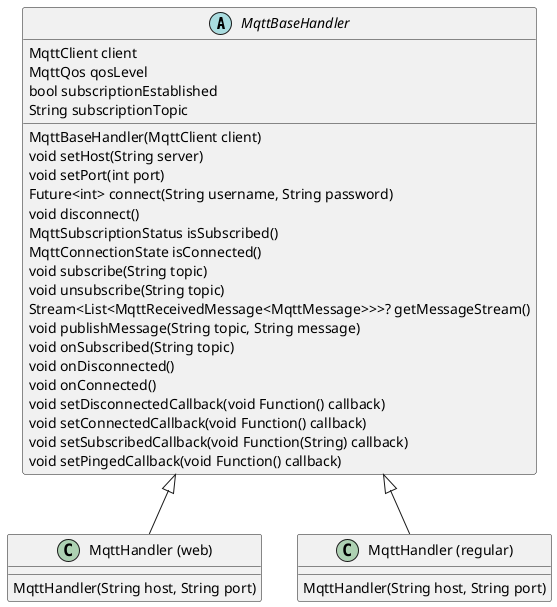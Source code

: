 @startuml Class Diagram
abstract class  "MqttBaseHandler" as a1 {
    MqttClient client
    MqttQos qosLevel
    bool subscriptionEstablished
    String subscriptionTopic

    MqttBaseHandler(MqttClient client)
    void setHost(String server)
    void setPort(int port)
    Future<int> connect(String username, String password)
    void disconnect()
    MqttSubscriptionStatus isSubscribed()
    MqttConnectionState isConnected()
    void subscribe(String topic)
    void unsubscribe(String topic)
    Stream<List<MqttReceivedMessage<MqttMessage>>>? getMessageStream()
    void publishMessage(String topic, String message)
    void onSubscribed(String topic)
    void onDisconnected()
    void onConnected()
    void setDisconnectedCallback(void Function() callback)
    void setConnectedCallback(void Function() callback)
    void setSubscribedCallback(void Function(String) callback)
    void setPingedCallback(void Function() callback)
}

class "MqttHandler (web)" as c1 {
    MqttHandler(String host, String port)
}

class "MqttHandler (regular)" as c2 {
    MqttHandler(String host, String port)
}


a1 <|-- c1
a1 <|-- c2

@enduml
